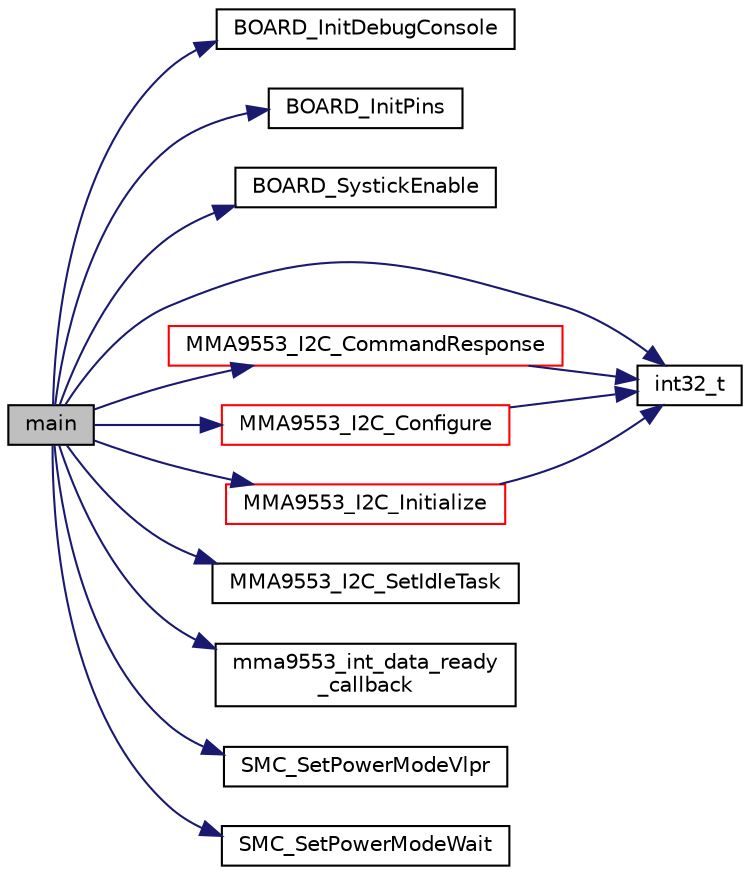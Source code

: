 digraph "main"
{
  edge [fontname="Helvetica",fontsize="10",labelfontname="Helvetica",labelfontsize="10"];
  node [fontname="Helvetica",fontsize="10",shape=record];
  rankdir="LR";
  Node0 [label="main",height=0.2,width=0.4,color="black", fillcolor="grey75", style="filled", fontcolor="black"];
  Node0 -> Node1 [color="midnightblue",fontsize="10",style="solid",fontname="Helvetica"];
  Node1 [label="BOARD_InitDebugConsole",height=0.2,width=0.4,color="black", fillcolor="white", style="filled",URL="$frdm-k64f_2board_8c.html#a4c84ccb952cb083367d7040cf9de3db8"];
  Node0 -> Node2 [color="midnightblue",fontsize="10",style="solid",fontname="Helvetica"];
  Node2 [label="BOARD_InitPins",height=0.2,width=0.4,color="black", fillcolor="white", style="filled",URL="$group__pin__mux.html#ga2c9fe54b6b84723fbaa590a6f4576966",tooltip="Configures pin routing and optionally pin electrical features. "];
  Node0 -> Node3 [color="midnightblue",fontsize="10",style="solid",fontname="Helvetica"];
  Node3 [label="BOARD_SystickEnable",height=0.2,width=0.4,color="black", fillcolor="white", style="filled",URL="$systick__utils_8c.html#ad43629969994e92bd3620e630bda24c8",tooltip="Function to enable systicks framework. "];
  Node0 -> Node4 [color="midnightblue",fontsize="10",style="solid",fontname="Helvetica"];
  Node4 [label="int32_t",height=0.2,width=0.4,color="black", fillcolor="white", style="filled",URL="$data__format__service_8h.html#a5d7069350a7d7e65686c77a8038f462f",tooltip="The interface function to append the data on the formated stream. "];
  Node0 -> Node5 [color="midnightblue",fontsize="10",style="solid",fontname="Helvetica"];
  Node5 [label="MMA9553_I2C_CommandResponse",height=0.2,width=0.4,color="red", fillcolor="white", style="filled",URL="$mma9553__drv_8c.html#a791c50aae4312dc3518bce73960f4b2a",tooltip="The interface function to read the sensor data. "];
  Node5 -> Node4 [color="midnightblue",fontsize="10",style="solid",fontname="Helvetica"];
  Node0 -> Node13 [color="midnightblue",fontsize="10",style="solid",fontname="Helvetica"];
  Node13 [label="MMA9553_I2C_Configure",height=0.2,width=0.4,color="red", fillcolor="white", style="filled",URL="$mma9553__drv_8c.html#a98085b8d1389e48df874d4115f7ee2ac",tooltip="The interface function to configure he sensor. "];
  Node13 -> Node4 [color="midnightblue",fontsize="10",style="solid",fontname="Helvetica"];
  Node0 -> Node14 [color="midnightblue",fontsize="10",style="solid",fontname="Helvetica"];
  Node14 [label="MMA9553_I2C_Initialize",height=0.2,width=0.4,color="red", fillcolor="white", style="filled",URL="$mma9553__drv_8c.html#af91dd70fb511444f848db38d965c68c0",tooltip="The interface function to initialize the sensor. "];
  Node14 -> Node4 [color="midnightblue",fontsize="10",style="solid",fontname="Helvetica"];
  Node0 -> Node15 [color="midnightblue",fontsize="10",style="solid",fontname="Helvetica"];
  Node15 [label="MMA9553_I2C_SetIdleTask",height=0.2,width=0.4,color="black", fillcolor="white", style="filled",URL="$mma9553__drv_8c.html#a05b276e17a58ab580616ed059ee2bb8b",tooltip=": The interface function to set the I2C Idle Task. "];
  Node0 -> Node16 [color="midnightblue",fontsize="10",style="solid",fontname="Helvetica"];
  Node16 [label="mma9553_int_data_ready\l_callback",height=0.2,width=0.4,color="black", fillcolor="white", style="filled",URL="$mma9553__pedometer__interrupt_8c.html#aa030ad1ef5b9824c32fe48ec5d1fa224"];
  Node0 -> Node17 [color="midnightblue",fontsize="10",style="solid",fontname="Helvetica"];
  Node17 [label="SMC_SetPowerModeVlpr",height=0.2,width=0.4,color="black", fillcolor="white", style="filled",URL="$lpc54114_8c.html#a82cb114bb9a5ea2f235a0216709d70f8",tooltip="Configures the system to VLPR power mode. API name used from Kinetis family to maintain compatibility..."];
  Node0 -> Node18 [color="midnightblue",fontsize="10",style="solid",fontname="Helvetica"];
  Node18 [label="SMC_SetPowerModeWait",height=0.2,width=0.4,color="black", fillcolor="white", style="filled",URL="$lpc54114_8c.html#a5423cac017d1d1a8ac8bba8e91e80e29",tooltip="Configures the system to WAIT power mode. API name used from Kinetis family to maintain compatibility..."];
}
